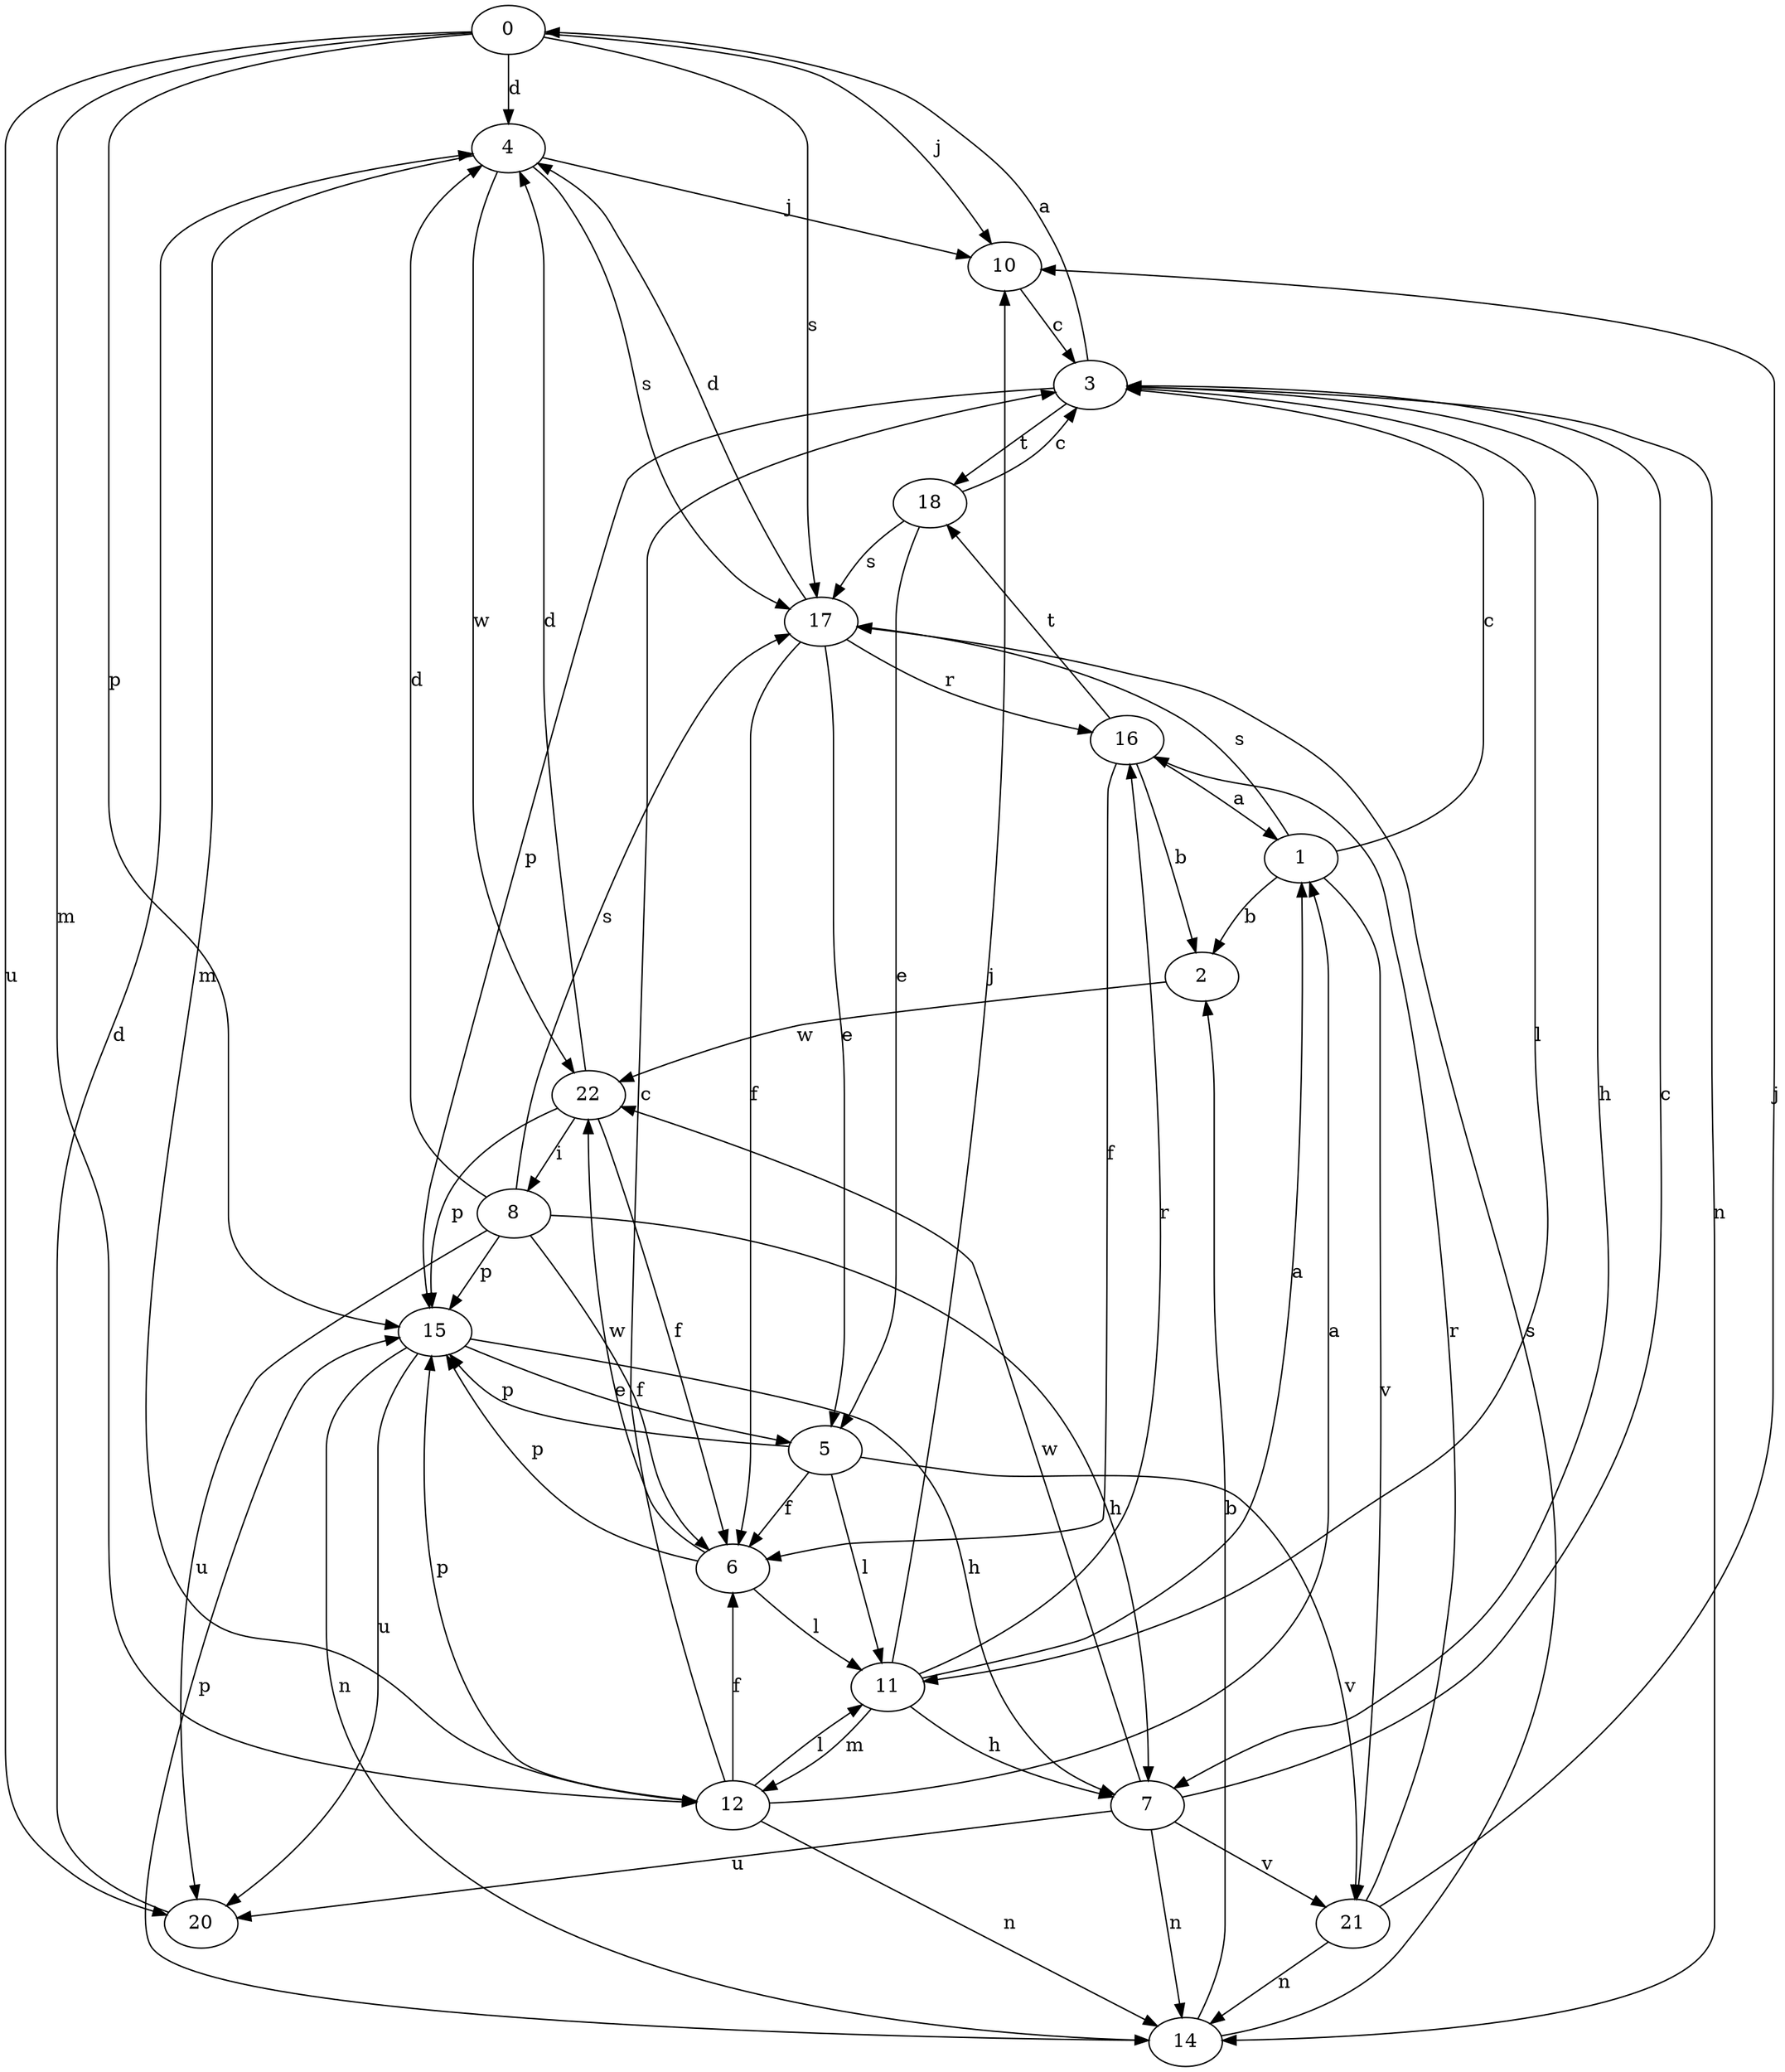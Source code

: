 strict digraph  {
0;
1;
2;
3;
4;
5;
6;
7;
8;
10;
11;
12;
14;
15;
16;
17;
18;
20;
21;
22;
0 -> 4  [label=d];
0 -> 10  [label=j];
0 -> 12  [label=m];
0 -> 15  [label=p];
0 -> 17  [label=s];
0 -> 20  [label=u];
1 -> 2  [label=b];
1 -> 3  [label=c];
1 -> 17  [label=s];
1 -> 21  [label=v];
2 -> 22  [label=w];
3 -> 0  [label=a];
3 -> 7  [label=h];
3 -> 11  [label=l];
3 -> 14  [label=n];
3 -> 15  [label=p];
3 -> 18  [label=t];
4 -> 10  [label=j];
4 -> 12  [label=m];
4 -> 17  [label=s];
4 -> 22  [label=w];
5 -> 6  [label=f];
5 -> 11  [label=l];
5 -> 15  [label=p];
5 -> 21  [label=v];
6 -> 11  [label=l];
6 -> 15  [label=p];
6 -> 22  [label=w];
7 -> 3  [label=c];
7 -> 14  [label=n];
7 -> 20  [label=u];
7 -> 21  [label=v];
7 -> 22  [label=w];
8 -> 4  [label=d];
8 -> 6  [label=f];
8 -> 7  [label=h];
8 -> 15  [label=p];
8 -> 17  [label=s];
8 -> 20  [label=u];
10 -> 3  [label=c];
11 -> 1  [label=a];
11 -> 7  [label=h];
11 -> 10  [label=j];
11 -> 12  [label=m];
11 -> 16  [label=r];
12 -> 1  [label=a];
12 -> 3  [label=c];
12 -> 6  [label=f];
12 -> 11  [label=l];
12 -> 14  [label=n];
12 -> 15  [label=p];
14 -> 2  [label=b];
14 -> 15  [label=p];
14 -> 17  [label=s];
15 -> 5  [label=e];
15 -> 7  [label=h];
15 -> 14  [label=n];
15 -> 20  [label=u];
16 -> 1  [label=a];
16 -> 2  [label=b];
16 -> 6  [label=f];
16 -> 18  [label=t];
17 -> 4  [label=d];
17 -> 5  [label=e];
17 -> 6  [label=f];
17 -> 16  [label=r];
18 -> 3  [label=c];
18 -> 5  [label=e];
18 -> 17  [label=s];
20 -> 4  [label=d];
21 -> 10  [label=j];
21 -> 14  [label=n];
21 -> 16  [label=r];
22 -> 4  [label=d];
22 -> 6  [label=f];
22 -> 8  [label=i];
22 -> 15  [label=p];
}
